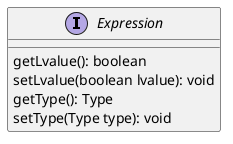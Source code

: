 @startuml

interface Expression

Expression : getLvalue(): boolean
Expression : setLvalue(boolean lvalue): void
Expression : getType(): Type
Expression : setType(Type type): void

@enduml

